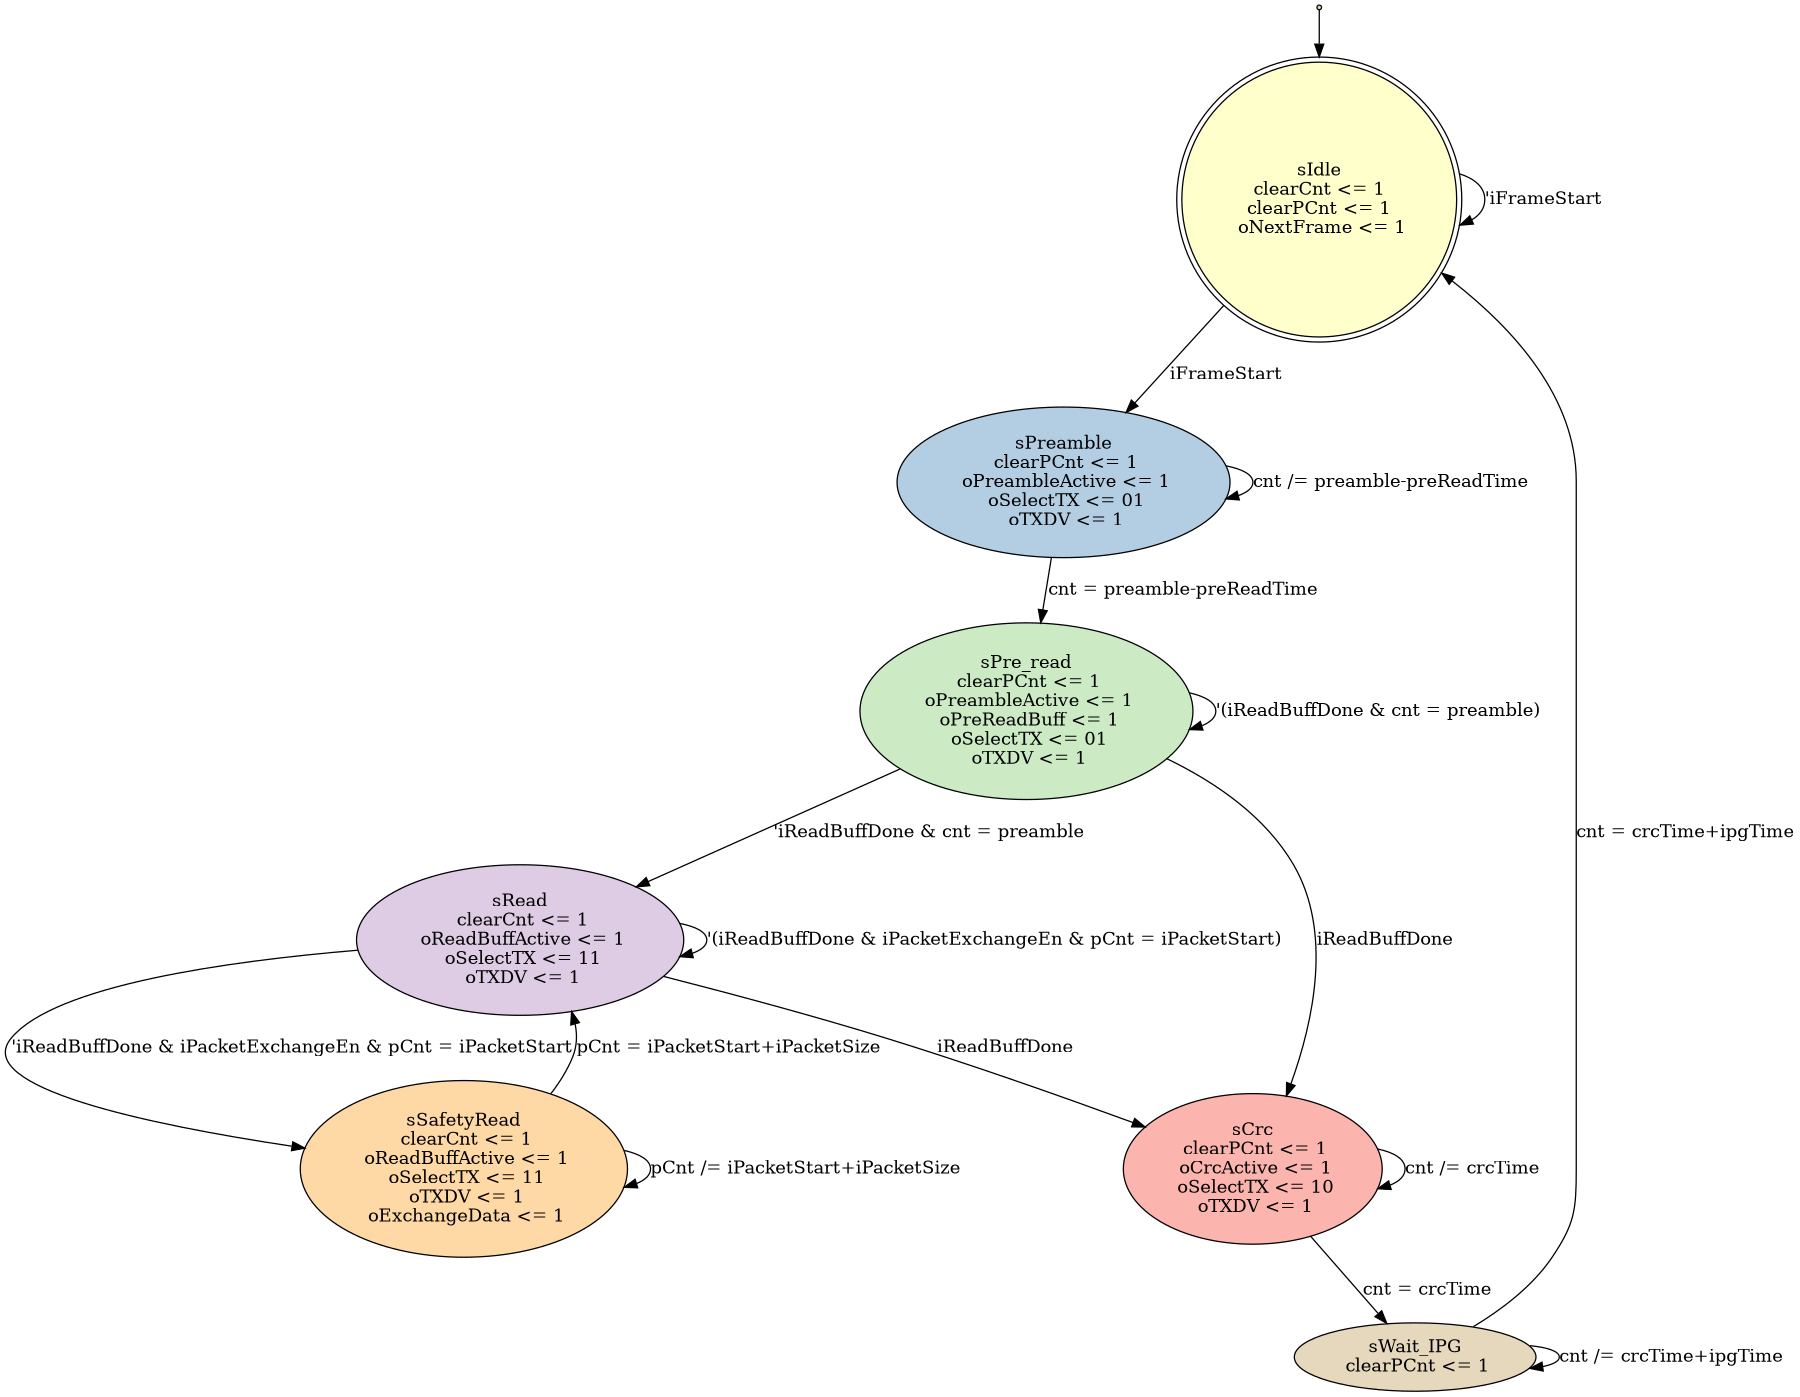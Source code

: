 digraph finite_state_machine {
    rankdir=TB;
    size="12,12!"; resolution=100;

    node [style=filled colorscheme = pastel19];


    node [shape = doublecircle fillcolor=6 label="sIdle\n clearCnt <= 1 \n clearPCnt <= 1 \n oNextFrame <= 1"]; sIdle;


    node [shape = ellipse fillcolor=2 label="sPreamble\n clearPCnt <= 1\n oPreambleActive <= 1\n oSelectTX <= 01\n oTXDV <= 1"]; sPreamble;
    node [shape = ellipse fillcolor=3 label="sPre_read\n clearPCnt <= 1\n oPreambleActive <= 1\n oPreReadBuff <= 1\n oSelectTX <= 01\n oTXDV <= 1"]; sPre_read;
    node [shape = ellipse fillcolor=4 label="sRead\n clearCnt <= 1\n oReadBuffActive <= 1\n oSelectTX <= 11\n oTXDV <= 1"]; sRead;
    node [shape = ellipse fillcolor=5 label="sSafetyRead\n clearCnt <= 1\n oReadBuffActive <= 1\n oSelectTX <= 11\n oTXDV <= 1\n oExchangeData <= 1"]; sSafetyRead;
    node [shape = ellipse fillcolor=1 label="sCrc\n clearPCnt <= 1\n oCrcActive <= 1\n oSelectTX <= 10\n oTXDV <= 1"]; sCrc;
    node [shape = ellipse fillcolor=7 label="sWait_IPG\n clearPCnt <= 1"]; sWait_IPG;



    node [shape = point fixedsize=shape]; reset
    reset -> sIdle;

    sIdle  -> sIdle     [ label = "'iFrameStart" ];
    sIdle  -> sPreamble [ label = "iFrameStart" ];

    sPreamble   -> sPreamble  [ label = "cnt /= preamble-preReadTime" ];
    sPreamble   -> sPre_read  [ label = "cnt = preamble-preReadTime" ];

    sPre_read  -> sCrc      [ label = "iReadBuffDone" ];
    sPre_read  -> sRead     [ label = "'iReadBuffDone & cnt = preamble" ];
    sPre_read  -> sPre_read [ label = "'(iReadBuffDone & cnt = preamble)" ];

    sRead  -> sCrc          [ label = "iReadBuffDone" ];
    sRead  -> sSafetyRead   [ label = "'iReadBuffDone & iPacketExchangeEn & pCnt = iPacketStart" ];
    sRead  -> sRead         [ label = "'(iReadBuffDone & iPacketExchangeEn & pCnt = iPacketStart)" ];

    sSafetyRead  -> sRead       [ label = "pCnt = iPacketStart+iPacketSize" ];
    sSafetyRead  -> sSafetyRead [ label = "pCnt /= iPacketStart+iPacketSize" ];

    sCrc  -> sWait_IPG      [ label = "cnt = crcTime" ];
    sCrc  -> sCrc           [ label = "cnt /= crcTime" ];

    sWait_IPG  -> sIdle     [ label = "cnt = crcTime+ipgTime" ];
    sWait_IPG  -> sWait_IPG [ label = "cnt /= crcTime+ipgTime" ];


}
